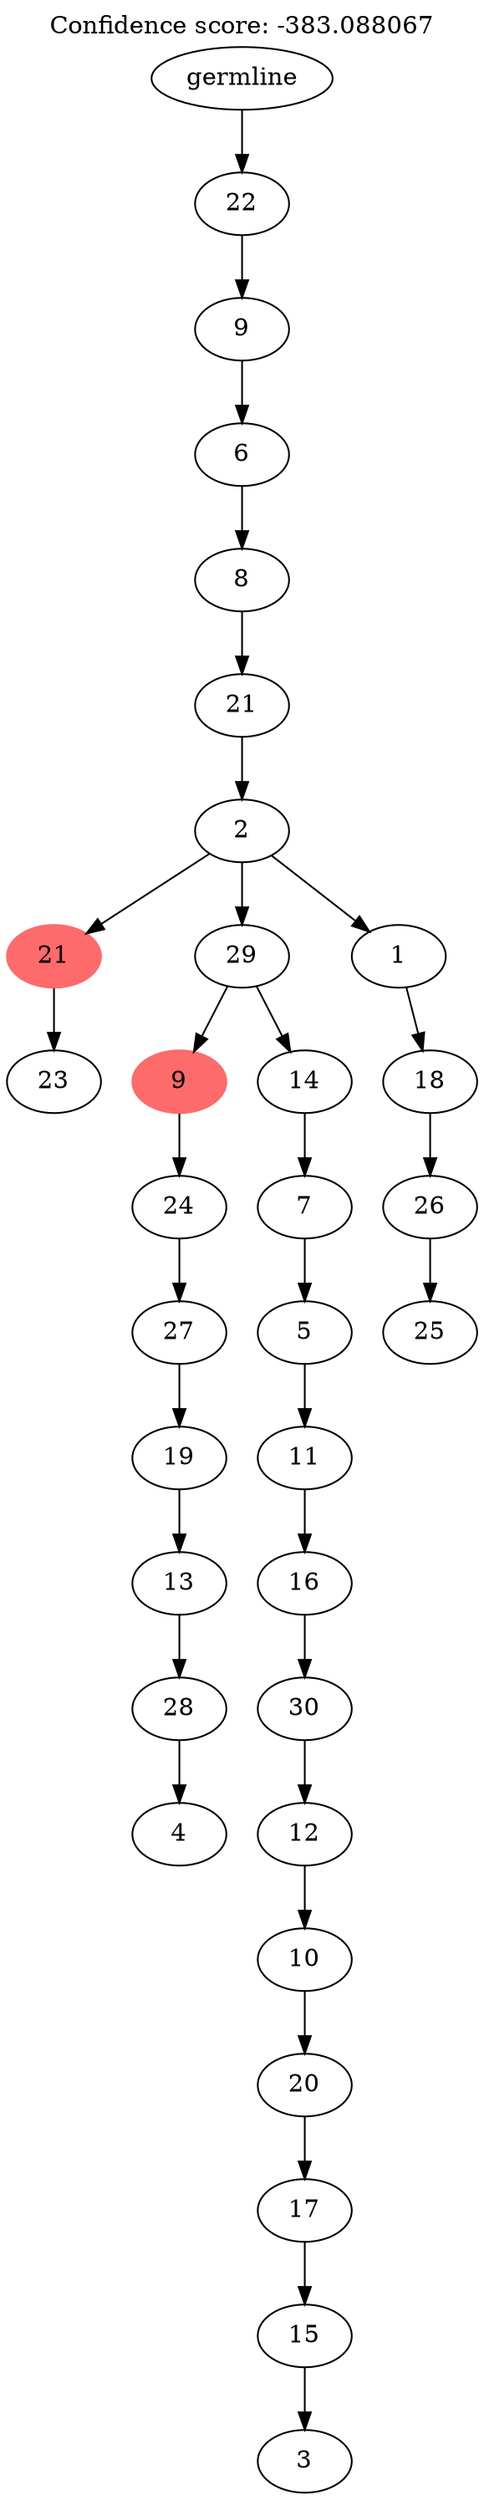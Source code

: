 digraph g {
	"31" -> "32";
	"32" [label="23"];
	"29" -> "30";
	"30" [label="4"];
	"28" -> "29";
	"29" [label="28"];
	"27" -> "28";
	"28" [label="13"];
	"26" -> "27";
	"27" [label="19"];
	"25" -> "26";
	"26" [label="27"];
	"24" -> "25";
	"25" [label="24"];
	"22" -> "23";
	"23" [label="3"];
	"21" -> "22";
	"22" [label="15"];
	"20" -> "21";
	"21" [label="17"];
	"19" -> "20";
	"20" [label="20"];
	"18" -> "19";
	"19" [label="10"];
	"17" -> "18";
	"18" [label="12"];
	"16" -> "17";
	"17" [label="30"];
	"15" -> "16";
	"16" [label="16"];
	"14" -> "15";
	"15" [label="11"];
	"13" -> "14";
	"14" [label="5"];
	"12" -> "13";
	"13" [label="7"];
	"11" -> "12";
	"12" [label="14"];
	"11" -> "24";
	"24" [color=indianred1, style=filled, label="9"];
	"9" -> "10";
	"10" [label="25"];
	"8" -> "9";
	"9" [label="26"];
	"7" -> "8";
	"8" [label="18"];
	"6" -> "7";
	"7" [label="1"];
	"6" -> "11";
	"11" [label="29"];
	"6" -> "31";
	"31" [color=indianred1, style=filled, label="21"];
	"5" -> "6";
	"6" [label="2"];
	"4" -> "5";
	"5" [label="21"];
	"3" -> "4";
	"4" [label="8"];
	"2" -> "3";
	"3" [label="6"];
	"1" -> "2";
	"2" [label="9"];
	"0" -> "1";
	"1" [label="22"];
	"0" [label="germline"];
	labelloc="t";
	label="Confidence score: -383.088067";
}
